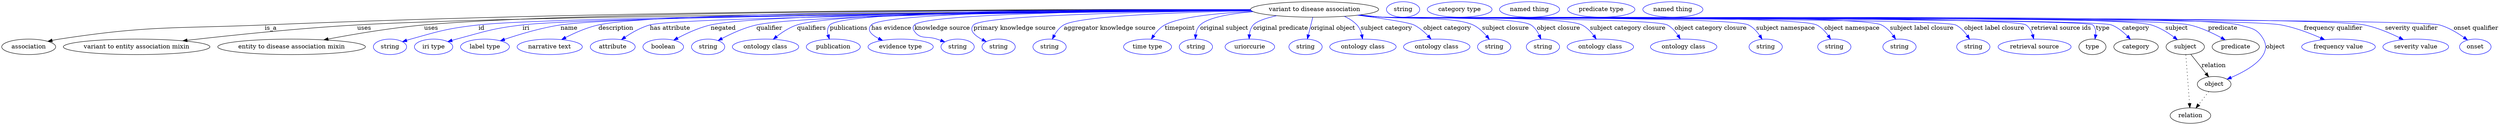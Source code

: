 digraph {
	graph [bb="0,0,5780.4,283"];
	node [label="\N"];
	"variant to disease association"	[height=0.5,
		label="variant to disease association",
		pos="3038.4,265",
		width=4.1163];
	association	[height=0.5,
		pos="62.394,178",
		width=1.7332];
	"variant to disease association" -> association	[label=is_a,
		lp="622.39,221.5",
		pos="e,106.48,190.75 2890,264.7 2510.3,265.87 1472.3,265.2 608.39,229 396.96,220.14 342.57,228.08 133.39,196 127.91,195.16 122.23,194.11 \
116.58,192.95"];
	"variant to entity association mixin"	[height=0.5,
		pos="312.39,178",
		width=4.7121];
	"variant to disease association" -> "variant to entity association mixin"	[label=uses,
		lp="838.89,221.5",
		pos="e,419.16,192.04 2890.8,263.25 2462.9,260.82 1226.5,251.96 822.39,229 687.22,221.32 532.53,205.1 429.3,193.21"];
	"entity to disease association mixin"	[height=0.5,
		pos="671.39,178",
		width=4.7482];
	"variant to disease association" -> "entity to disease association mixin"	[label=uses,
		lp="992.89,221.5",
		pos="e,745.59,194.27 2890.2,264.29 2482.1,264.63 1348.1,262.45 976.39,229 901.22,222.24 816.57,207.81 755.55,196.18"];
	id	[color=blue,
		height=0.5,
		label=string,
		pos="898.39,178",
		width=1.0652];
	"variant to disease association" -> id	[color=blue,
		label=id,
		lp="1109.4,221.5",
		pos="e,927.39,189.96 2891.1,262.95 2469.6,259.73 1277.9,248.96 1102.4,229 1032,220.99 1014.6,215.2 946.39,196 943.29,195.13 940.09,194.15 \
936.89,193.13",
		style=solid];
	iri	[color=blue,
		height=0.5,
		label="iri type",
		pos="999.39,178",
		width=1.2277];
	"variant to disease association" -> iri	[color=blue,
		label=iri,
		lp="1212.4,221.5",
		pos="e,1032.3,190.11 2891.3,262.84 2485.5,259.41 1369.5,248.31 1204.4,229 1135.7,220.97 1119.2,213.91 1052.4,196 1049,195.1 1045.6,194.11 \
1042.1,193.08",
		style=solid];
	name	[color=blue,
		height=0.5,
		label="label type",
		pos="1118.4,178",
		width=1.5707];
	"variant to disease association" -> name	[color=blue,
		label=name,
		lp="1311.4,221.5",
		pos="e,1153.6,192.11 2890.8,263.25 2498.1,260.95 1447,252.62 1291.4,229 1246.9,222.25 1197.8,207.31 1163.3,195.5",
		style=solid];
	description	[color=blue,
		height=0.5,
		label="narrative text",
		pos="1268.4,178",
		width=2.0943];
	"variant to disease association" -> description	[color=blue,
		label=description,
		lp="1419.9,221.5",
		pos="e,1295.6,195 2890.2,264.26 2510.8,264.43 1524.2,261.7 1379.4,229 1353.2,223.08 1325.6,210.7 1304.5,199.74",
		style=solid];
	"has attribute"	[color=blue,
		height=0.5,
		label=attribute,
		pos="1413.4,178",
		width=1.4443];
	"variant to disease association" -> "has attribute"	[color=blue,
		label="has attribute",
		lp="1545.4,221.5",
		pos="e,1433.3,194.73 2891.3,262.66 2519.1,259 1564.5,247.82 1498.4,229 1478,223.19 1457.4,211.27 1441.6,200.53",
		style=solid];
	negated	[color=blue,
		height=0.5,
		label=boolean,
		pos="1530.4,178",
		width=1.2999];
	"variant to disease association" -> negated	[color=blue,
		label=negated,
		lp="1668.4,221.5",
		pos="e,1554.5,193.52 2890.5,263.67 2555.4,262.43 1758.5,256.58 1639.4,229 1612.5,222.78 1584.3,209.62 1563.3,198.36",
		style=solid];
	qualifier	[color=blue,
		height=0.5,
		label=string,
		pos="1633.4,178",
		width=1.0652];
	"variant to disease association" -> qualifier	[color=blue,
		label=qualifier,
		lp="1775.4,221.5",
		pos="e,1656.5,192.56 2890.8,263.25 2575.2,261.17 1854.3,253.76 1745.4,229 1717.1,222.56 1687.1,208.77 1665.3,197.3",
		style=solid];
	qualifiers	[color=blue,
		height=0.5,
		label="ontology class",
		pos="1766.4,178",
		width=2.1304];
	"variant to disease association" -> qualifiers	[color=blue,
		label=qualifiers,
		lp="1872.9,221.5",
		pos="e,1784.3,195.65 2890.2,264.34 2591.4,264.35 1936.7,260.69 1839.4,229 1822.3,223.42 1805.5,212.45 1792.4,202.21",
		style=solid];
	publications	[color=blue,
		height=0.5,
		label=publication,
		pos="1923.4,178",
		width=1.7332];
	"variant to disease association" -> publications	[color=blue,
		label=publications,
		lp="1959.4,221.5",
		pos="e,1914.3,196 2890,264.78 2592.5,265.61 1948.7,263.4 1915.4,229 1909.4,222.83 1909.2,214.08 1911.1,205.62",
		style=solid];
	"has evidence"	[color=blue,
		height=0.5,
		label="evidence type",
		pos="2079.4,178",
		width=2.0943];
	"variant to disease association" -> "has evidence"	[color=blue,
		label="has evidence",
		lp="2057.9,221.5",
		pos="e,2037.5,193.04 2890.3,264.31 2613.2,264.15 2041.4,260.04 2011.4,229 1999.9,217.16 2011.7,206.07 2028.4,197.37",
		style=solid];
	"knowledge source"	[color=blue,
		height=0.5,
		label=string,
		pos="2211.4,178",
		width=1.0652];
	"variant to disease association" -> "knowledge source"	[color=blue,
		label="knowledge source",
		lp="2175.9,221.5",
		pos="e,2181.7,189.55 2890.4,263.71 2635.4,262.48 2137.9,256.54 2111.4,229 2106.8,224.2 2107.5,219.43 2111.4,214 2125.6,194.08 2140.3,\
204.08 2163.4,196 2166.3,195 2169.2,193.95 2172.2,192.9",
		style=solid];
	"primary knowledge source"	[color=blue,
		height=0.5,
		label=string,
		pos="2306.4,178",
		width=1.0652];
	"variant to disease association" -> "primary knowledge source"	[color=blue,
		label="primary knowledge source",
		lp="2343.4,221.5",
		pos="e,2277.7,190.21 2891.3,262.67 2668.8,259.92 2270.2,251.82 2248.4,229 2236.7,216.73 2251.1,204.26 2268.5,194.84",
		style=solid];
	"aggregator knowledge source"	[color=blue,
		height=0.5,
		label=string,
		pos="2424.4,178",
		width=1.0652];
	"variant to disease association" -> "aggregator knowledge source"	[color=blue,
		label="aggregator knowledge source",
		lp="2563.9,221.5",
		pos="e,2430.8,196.01 2892.3,261.95 2732.5,258.65 2494.1,250.21 2457.4,229 2447.9,223.54 2440.7,214.14 2435.4,204.96",
		style=solid];
	timepoint	[color=blue,
		height=0.5,
		label="time type",
		pos="2651.4,178",
		width=1.5346];
	"variant to disease association" -> timepoint	[color=blue,
		label=timepoint,
		lp="2726.4,221.5",
		pos="e,2660.2,195.91 2894.5,260.6 2815.2,256.57 2726,247.85 2691.4,229 2681,223.36 2672.4,213.81 2665.8,204.56",
		style=solid];
	"original subject"	[color=blue,
		height=0.5,
		label=string,
		pos="2763.4,178",
		width=1.0652];
	"variant to disease association" -> "original subject"	[color=blue,
		label="original subject",
		lp="2829.4,221.5",
		pos="e,2762.1,196.24 2896.3,259.85 2843.6,255.36 2792,246.44 2773.4,229 2767.2,223.22 2764.3,214.78 2763,206.47",
		style=solid];
	"original predicate"	[color=blue,
		height=0.5,
		label=uriorcurie,
		pos="2888.4,178",
		width=1.5887];
	"variant to disease association" -> "original predicate"	[color=blue,
		label="original predicate",
		lp="2959.9,221.5",
		pos="e,2886.7,196.34 2950.2,250.41 2926.2,244.98 2904.6,237.87 2896.4,229 2890.8,222.91 2888.2,214.52 2887.2,206.36",
		style=solid];
	"original object"	[color=blue,
		height=0.5,
		label=string,
		pos="3017.4,178",
		width=1.0652];
	"variant to disease association" -> "original object"	[color=blue,
		label="original object",
		lp="3080.9,221.5",
		pos="e,3021.6,196.18 3034.1,246.8 3031.3,235.16 3027.4,219.55 3024.1,206.24",
		style=solid];
	"subject category"	[color=blue,
		height=0.5,
		label="ontology class",
		pos="3150.4,178",
		width=2.1304];
	"variant to disease association" -> "subject category"	[color=blue,
		label="subject category",
		lp="3204.9,221.5",
		pos="e,3149.5,196.22 3107.3,248.97 3118.1,244.07 3128.4,237.59 3136.4,229 3142.2,222.79 3145.6,214.38 3147.6,206.22",
		style=solid];
	"object category"	[color=blue,
		height=0.5,
		label="ontology class",
		pos="3321.4,178",
		width=2.1304];
	"variant to disease association" -> "object category"	[color=blue,
		label="object category",
		lp="3345.9,221.5",
		pos="e,3308,196.2 3150.9,253.22 3198.4,247.38 3247.4,239.24 3268.4,229 3280.7,223.02 3292,213.21 3301,203.86",
		style=solid];
	"subject closure"	[color=blue,
		height=0.5,
		label=string,
		pos="3454.4,178",
		width=1.0652];
	"variant to disease association" -> "subject closure"	[color=blue,
		label="subject closure",
		lp="3480.9,221.5",
		pos="e,3443.2,195.53 3144.2,252.3 3161.6,250.47 3179.5,248.64 3196.4,247 3242.8,242.51 3363.2,248.89 3405.4,229 3417.6,223.25 3428.4,\
213.09 3436.8,203.43",
		style=solid];
	"object closure"	[color=blue,
		height=0.5,
		label=string,
		pos="3567.4,178",
		width=1.0652];
	"variant to disease association" -> "object closure"	[color=blue,
		label="object closure",
		lp="3603.4,221.5",
		pos="e,3562.6,195.96 3141.6,252.08 3159.8,250.2 3178.7,248.42 3196.4,247 3234.4,243.96 3507,249.15 3539.4,229 3548.2,223.54 3554.4,214.28 \
3558.8,205.19",
		style=solid];
	"subject category closure"	[color=blue,
		height=0.5,
		label="ontology class",
		pos="3700.4,178",
		width=2.1304];
	"variant to disease association" -> "subject category closure"	[color=blue,
		label="subject category closure",
		lp="3763.9,221.5",
		pos="e,3690.8,196.2 3140.7,251.96 3159.2,250.08 3178.4,248.32 3196.4,247 3247.5,243.26 3611.2,251.29 3657.4,229 3668.4,223.66 3677.8,\
214.03 3684.9,204.64",
		style=solid];
	"object category closure"	[color=blue,
		height=0.5,
		label="ontology class",
		pos="3893.4,178",
		width=2.1304];
	"variant to disease association" -> "object category closure"	[color=blue,
		label="object category closure",
		lp="3955.9,221.5",
		pos="e,3885.4,196.2 3139.9,251.87 3158.6,249.97 3178.1,248.23 3196.4,247 3232.9,244.54 3822.8,245.72 3855.4,229 3865.7,223.72 3874,214.23 \
3880.2,204.92",
		style=solid];
	"subject namespace"	[color=blue,
		height=0.5,
		label=string,
		pos="4083.4,178",
		width=1.0652];
	"variant to disease association" -> "subject namespace"	[color=blue,
		label="subject namespace",
		lp="4129.4,221.5",
		pos="e,4075.1,195.76 3139.4,251.82 3158.3,249.92 3177.9,248.19 3196.4,247 3243.4,243.98 4001.2,249.84 4043.4,229 4054.2,223.65 4063.1,\
213.83 4069.7,204.29",
		style=solid];
	"object namespace"	[color=blue,
		height=0.5,
		label=string,
		pos="4242.4,178",
		width=1.0652];
	"variant to disease association" -> "object namespace"	[color=blue,
		label="object namespace",
		lp="4283.4,221.5",
		pos="e,4233.8,195.78 3139.4,251.77 3158.3,249.87 3177.9,248.16 3196.4,247 3252.1,243.51 4151.1,253.34 4201.4,229 4212.4,223.68 4221.4,\
213.86 4228.2,204.32",
		style=solid];
	"subject label closure"	[color=blue,
		height=0.5,
		label=string,
		pos="4393.4,178",
		width=1.0652];
	"variant to disease association" -> "subject label closure"	[color=blue,
		label="subject label closure",
		lp="4445.4,221.5",
		pos="e,4384.5,195.8 3139,251.78 3158,249.86 3177.8,248.14 3196.4,247 3260.4,243.06 4293.4,256.56 4351.4,229 4362.5,223.71 4371.8,213.89 \
4378.7,204.35",
		style=solid];
	"object label closure"	[color=blue,
		height=0.5,
		label=string,
		pos="4564.4,178",
		width=1.0652];
	"variant to disease association" -> "object label closure"	[color=blue,
		label="object label closure",
		lp="4612.9,221.5",
		pos="e,4555.8,195.8 3139,251.75 3158,249.84 3177.8,248.12 3196.4,247 3233.2,244.78 4490.2,244.99 4523.4,229 4534.4,223.7 4543.4,213.89 \
4550.2,204.35",
		style=solid];
	"retrieval source ids"	[color=blue,
		height=0.5,
		label="retrieval source",
		pos="4706.4,178",
		width=2.347];
	"variant to disease association" -> "retrieval source ids"	[color=blue,
		label="retrieval source ids",
		lp="4767.9,221.5",
		pos="e,4704.3,196.42 3139,251.73 3158,249.82 3177.8,248.11 3196.4,247 3237.7,244.53 4652.3,252.41 4686.4,229 4694.1,223.7 4698.9,214.88 \
4701.8,206.11",
		style=solid];
	type	[height=0.5,
		pos="4840.4,178",
		width=0.86659];
	"variant to disease association" -> type	[color=blue,
		label=type,
		lp="4864.4,221.5",
		pos="e,4846.3,196.13 3139,251.71 3158,249.8 3177.8,248.1 3196.4,247 3219.2,245.65 4825.3,245.24 4841.4,229 4847.3,223.03 4848.6,214.44 \
4847.9,206.06",
		style=solid];
	category	[height=0.5,
		pos="4941.4,178",
		width=1.4263];
	"variant to disease association" -> category	[color=blue,
		label=category,
		lp="4940.9,221.5",
		pos="e,4928.4,195.45 3139,251.71 3158,249.8 3177.8,248.1 3196.4,247 3243.2,244.24 4840.6,245.75 4884.4,229 4898.5,223.6 4911.4,213 4921.4,\
202.94",
		style=solid];
	subject	[height=0.5,
		pos="5055.4,178",
		width=1.2277];
	"variant to disease association" -> subject	[color=blue,
		label=subject,
		lp="5035.4,221.5",
		pos="e,5037.4,194.56 3139,251.7 3158,249.79 3177.8,248.09 3196.4,247 3295.1,241.2 4881.6,257.01 4976.4,229 4995.7,223.31 5014.7,211.44 \
5029.3,200.7",
		style=solid];
	predicate	[height=0.5,
		pos="5172.4,178",
		width=1.5165];
	"variant to disease association" -> predicate	[color=blue,
		label=predicate,
		lp="5142.4,221.5",
		pos="e,5148,194.11 3138.6,251.73 3157.7,249.81 3177.7,248.1 3196.4,247 3300.1,240.94 4964.1,252 5065.4,229 5091.4,223.09 5118.6,210.28 \
5139.1,199.1",
		style=solid];
	object	[height=0.5,
		pos="5122.4,91",
		width=1.0832];
	"variant to disease association" -> object	[color=blue,
		label=object,
		lp="5264.4,178",
		pos="e,5152.2,102.71 3138.6,251.72 3157.7,249.8 3177.7,248.09 3196.4,247 3306.4,240.6 5074.2,258.48 5180.4,229 5208.2,221.27 5222.1,221.08 \
5236.4,196 5258.7,156.94 5202.7,124.38 5161.5,106.59",
		style=solid];
	"frequency qualifier"	[color=blue,
		height=0.5,
		label="frequency value",
		pos="5410.4,178",
		width=2.3651];
	"variant to disease association" -> "frequency qualifier"	[color=blue,
		label="frequency qualifier",
		lp="5398.4,221.5",
		pos="e,5378.2,194.74 3138.6,251.72 3157.7,249.79 3177.7,248.09 3196.4,247 3311.8,240.31 5163.7,250.17 5277.4,229 5309.1,223.09 5343.1,\
210.17 5368.8,198.94",
		style=solid];
	"severity qualifier"	[color=blue,
		height=0.5,
		label="severity value",
		pos="5589.4,178",
		width=2.1123];
	"variant to disease association" -> "severity qualifier"	[color=blue,
		label="severity qualifier",
		lp="5579.4,221.5",
		pos="e,5560.6,194.87 3138.6,251.71 3157.7,249.78 3177.7,248.08 3196.4,247 3322.5,239.73 5346.6,254.45 5470.4,229 5498.8,223.17 5528.8,\
210.49 5551.6,199.36",
		style=solid];
	"onset qualifier"	[color=blue,
		height=0.5,
		label=onset,
		pos="5726.4,178",
		width=1.011];
	"variant to disease association" -> "onset qualifier"	[color=blue,
		label="onset qualifier",
		lp="5728.9,221.5",
		pos="e,5708.5,193.85 3138.6,251.7 3157.7,249.78 3177.7,248.07 3196.4,247 3264.3,243.11 5579,247.63 5644.4,229 5664.6,223.24 5684.9,211 \
5700.1,200.08",
		style=solid];
	association_type	[color=blue,
		height=0.5,
		label=string,
		pos="3243.4,265",
		width=1.0652];
	association_category	[color=blue,
		height=0.5,
		label="category type",
		pos="3374.4,265",
		width=2.0762];
	subject -> object	[label=relation,
		lp="5121.4,134.5",
		pos="e,5109.7,108.05 5068.3,160.61 5078.3,147.95 5092.3,130.24 5103.5,115.98"];
	relation	[height=0.5,
		pos="5067.4,18",
		width=1.2999];
	subject -> relation	[pos="e,5066.1,36.188 5056.7,159.79 5058.8,132.48 5062.8,78.994 5065.3,46.38",
		style=dotted];
	"variant to disease association_subject"	[color=blue,
		height=0.5,
		label="named thing",
		pos="3536.4,265",
		width=1.9318];
	"variant to disease association_predicate"	[color=blue,
		height=0.5,
		label="predicate type",
		pos="3702.4,265",
		width=2.1665];
	object -> relation	[pos="e,5080.2,35.54 5109.9,73.889 5103,64.939 5094.2,53.617 5086.4,43.584",
		style=dotted];
	"variant to disease association_object"	[color=blue,
		height=0.5,
		label="named thing",
		pos="3868.4,265",
		width=1.9318];
}
